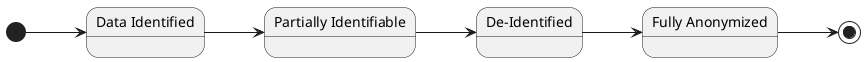 @startuml
left to right direction

[*] --> Identified
state "Data Identified" as Identified
state "Partially Identifiable" as Identifiable
state "De-Identified" as DeIdentified
state "Fully Anonymized" as Anonymized

Identified --> Identifiable
Identifiable --> DeIdentified
DeIdentified --> Anonymized
Anonymized --> [*]

@enduml
